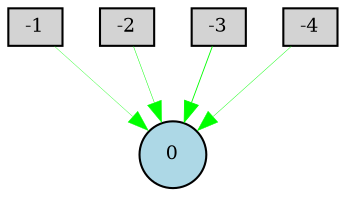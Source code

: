 digraph {
	node [fontsize=9 height=0.2 shape=circle width=0.2]
	-1 [fillcolor=lightgray shape=box style=filled]
	-2 [fillcolor=lightgray shape=box style=filled]
	-3 [fillcolor=lightgray shape=box style=filled]
	-4 [fillcolor=lightgray shape=box style=filled]
	0 [fillcolor=lightblue style=filled]
	-4 -> 0 [color=green penwidth=0.20863539056033564 style=solid]
	-1 -> 0 [color=green penwidth=0.164679088660197 style=solid]
	-3 -> 0 [color=green penwidth=0.42423717373191916 style=solid]
	-2 -> 0 [color=green penwidth=0.22671307455637535 style=solid]
}
